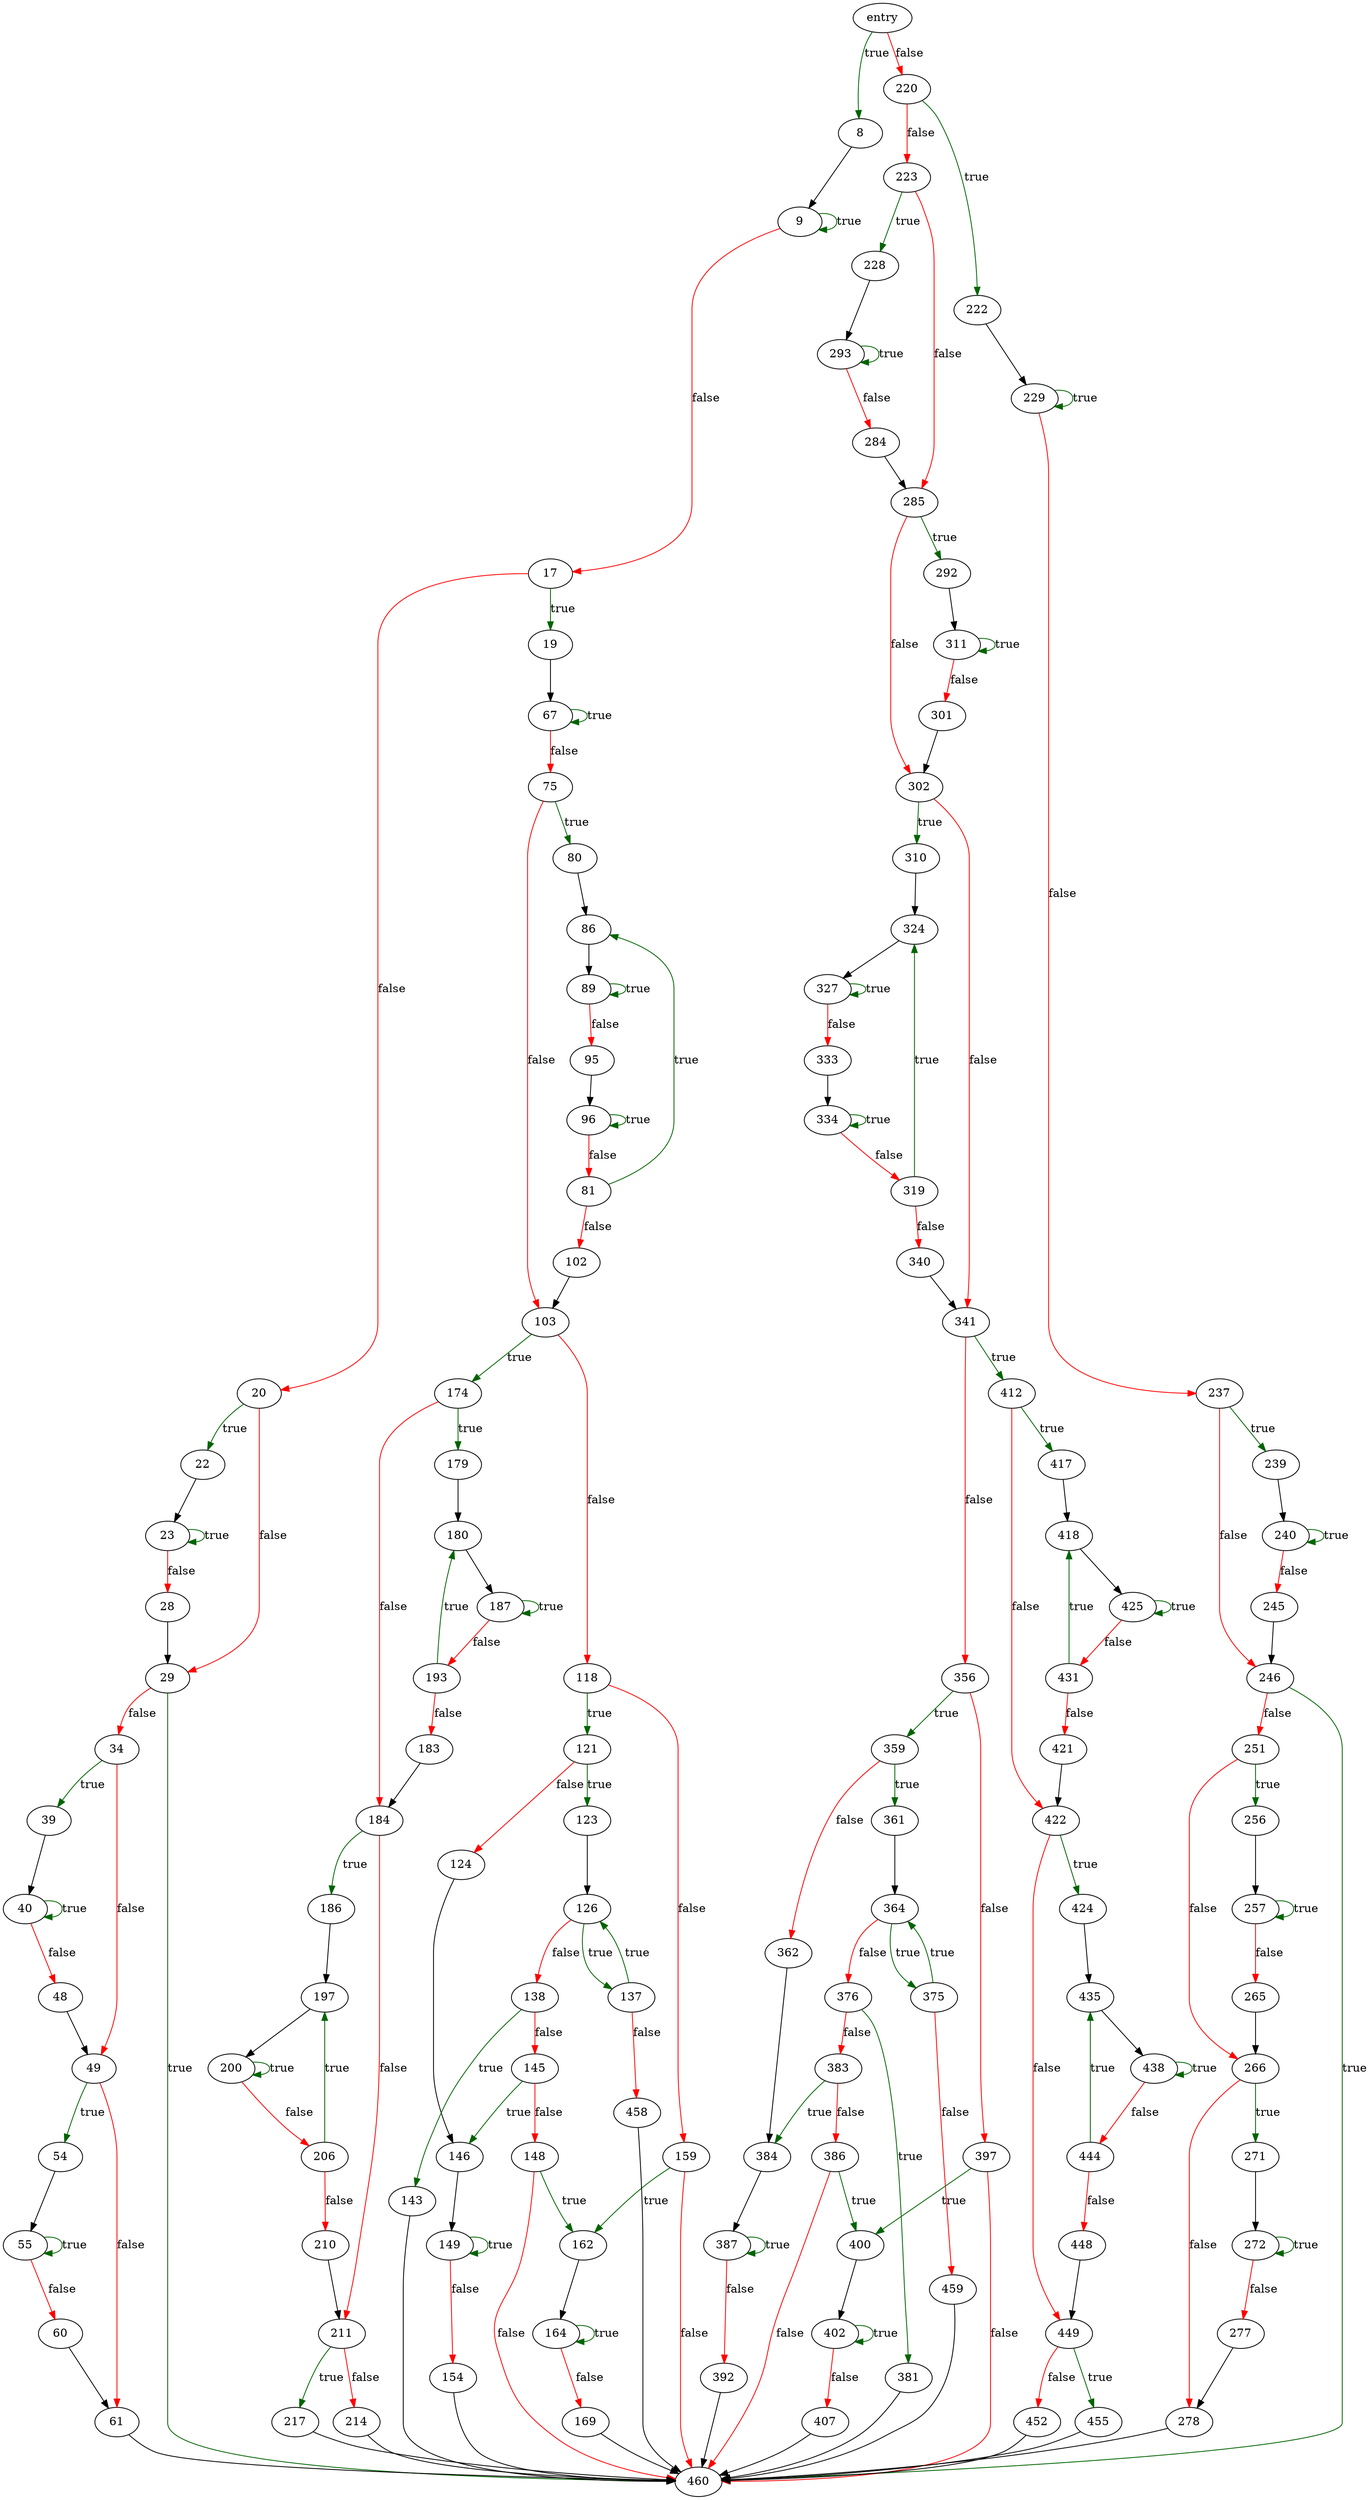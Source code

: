 digraph "strnumcmp" {
	// Node definitions.
	4 [label=entry];
	8;
	9;
	17;
	19;
	20;
	22;
	23;
	28;
	29;
	34;
	39;
	40;
	48;
	49;
	54;
	55;
	60;
	61;
	67;
	75;
	80;
	81;
	86;
	89;
	95;
	96;
	102;
	103;
	118;
	121;
	123;
	124;
	126;
	137;
	138;
	143;
	145;
	146;
	148;
	149;
	154;
	159;
	162;
	164;
	169;
	174;
	179;
	180;
	183;
	184;
	186;
	187;
	193;
	197;
	200;
	206;
	210;
	211;
	214;
	217;
	220;
	222;
	223;
	228;
	229;
	237;
	239;
	240;
	245;
	246;
	251;
	256;
	257;
	265;
	266;
	271;
	272;
	277;
	278;
	284;
	285;
	292;
	293;
	301;
	302;
	310;
	311;
	319;
	324;
	327;
	333;
	334;
	340;
	341;
	356;
	359;
	361;
	362;
	364;
	375;
	376;
	381;
	383;
	384;
	386;
	387;
	392;
	397;
	400;
	402;
	407;
	412;
	417;
	418;
	421;
	422;
	424;
	425;
	431;
	435;
	438;
	444;
	448;
	449;
	452;
	455;
	458;
	459;
	460;

	// Edge definitions.
	4 -> 8 [
		color=darkgreen
		label=true
	];
	4 -> 220 [
		color=red
		label=false
	];
	8 -> 9;
	9 -> 9 [
		color=darkgreen
		label=true
	];
	9 -> 17 [
		color=red
		label=false
	];
	17 -> 19 [
		color=darkgreen
		label=true
	];
	17 -> 20 [
		color=red
		label=false
	];
	19 -> 67;
	20 -> 22 [
		color=darkgreen
		label=true
	];
	20 -> 29 [
		color=red
		label=false
	];
	22 -> 23;
	23 -> 23 [
		color=darkgreen
		label=true
	];
	23 -> 28 [
		color=red
		label=false
	];
	28 -> 29;
	29 -> 34 [
		color=red
		label=false
	];
	29 -> 460 [
		color=darkgreen
		label=true
	];
	34 -> 39 [
		color=darkgreen
		label=true
	];
	34 -> 49 [
		color=red
		label=false
	];
	39 -> 40;
	40 -> 40 [
		color=darkgreen
		label=true
	];
	40 -> 48 [
		color=red
		label=false
	];
	48 -> 49;
	49 -> 54 [
		color=darkgreen
		label=true
	];
	49 -> 61 [
		color=red
		label=false
	];
	54 -> 55;
	55 -> 55 [
		color=darkgreen
		label=true
	];
	55 -> 60 [
		color=red
		label=false
	];
	60 -> 61;
	61 -> 460;
	67 -> 67 [
		color=darkgreen
		label=true
	];
	67 -> 75 [
		color=red
		label=false
	];
	75 -> 80 [
		color=darkgreen
		label=true
	];
	75 -> 103 [
		color=red
		label=false
	];
	80 -> 86;
	81 -> 86 [
		color=darkgreen
		label=true
	];
	81 -> 102 [
		color=red
		label=false
	];
	86 -> 89;
	89 -> 89 [
		color=darkgreen
		label=true
	];
	89 -> 95 [
		color=red
		label=false
	];
	95 -> 96;
	96 -> 81 [
		color=red
		label=false
	];
	96 -> 96 [
		color=darkgreen
		label=true
	];
	102 -> 103;
	103 -> 118 [
		color=red
		label=false
	];
	103 -> 174 [
		color=darkgreen
		label=true
	];
	118 -> 121 [
		color=darkgreen
		label=true
	];
	118 -> 159 [
		color=red
		label=false
	];
	121 -> 123 [
		color=darkgreen
		label=true
	];
	121 -> 124 [
		color=red
		label=false
	];
	123 -> 126;
	124 -> 146;
	126 -> 137 [
		color=darkgreen
		label=true
	];
	126 -> 138 [
		color=red
		label=false
	];
	137 -> 126 [
		color=darkgreen
		label=true
	];
	137 -> 458 [
		color=red
		label=false
	];
	138 -> 143 [
		color=darkgreen
		label=true
	];
	138 -> 145 [
		color=red
		label=false
	];
	143 -> 460;
	145 -> 146 [
		color=darkgreen
		label=true
	];
	145 -> 148 [
		color=red
		label=false
	];
	146 -> 149;
	148 -> 162 [
		color=darkgreen
		label=true
	];
	148 -> 460 [
		color=red
		label=false
	];
	149 -> 149 [
		color=darkgreen
		label=true
	];
	149 -> 154 [
		color=red
		label=false
	];
	154 -> 460;
	159 -> 162 [
		color=darkgreen
		label=true
	];
	159 -> 460 [
		color=red
		label=false
	];
	162 -> 164;
	164 -> 164 [
		color=darkgreen
		label=true
	];
	164 -> 169 [
		color=red
		label=false
	];
	169 -> 460;
	174 -> 179 [
		color=darkgreen
		label=true
	];
	174 -> 184 [
		color=red
		label=false
	];
	179 -> 180;
	180 -> 187;
	183 -> 184;
	184 -> 186 [
		color=darkgreen
		label=true
	];
	184 -> 211 [
		color=red
		label=false
	];
	186 -> 197;
	187 -> 187 [
		color=darkgreen
		label=true
	];
	187 -> 193 [
		color=red
		label=false
	];
	193 -> 180 [
		color=darkgreen
		label=true
	];
	193 -> 183 [
		color=red
		label=false
	];
	197 -> 200;
	200 -> 200 [
		color=darkgreen
		label=true
	];
	200 -> 206 [
		color=red
		label=false
	];
	206 -> 197 [
		color=darkgreen
		label=true
	];
	206 -> 210 [
		color=red
		label=false
	];
	210 -> 211;
	211 -> 214 [
		color=red
		label=false
	];
	211 -> 217 [
		color=darkgreen
		label=true
	];
	214 -> 460;
	217 -> 460;
	220 -> 222 [
		color=darkgreen
		label=true
	];
	220 -> 223 [
		color=red
		label=false
	];
	222 -> 229;
	223 -> 228 [
		color=darkgreen
		label=true
	];
	223 -> 285 [
		color=red
		label=false
	];
	228 -> 293;
	229 -> 229 [
		color=darkgreen
		label=true
	];
	229 -> 237 [
		color=red
		label=false
	];
	237 -> 239 [
		color=darkgreen
		label=true
	];
	237 -> 246 [
		color=red
		label=false
	];
	239 -> 240;
	240 -> 240 [
		color=darkgreen
		label=true
	];
	240 -> 245 [
		color=red
		label=false
	];
	245 -> 246;
	246 -> 251 [
		color=red
		label=false
	];
	246 -> 460 [
		color=darkgreen
		label=true
	];
	251 -> 256 [
		color=darkgreen
		label=true
	];
	251 -> 266 [
		color=red
		label=false
	];
	256 -> 257;
	257 -> 257 [
		color=darkgreen
		label=true
	];
	257 -> 265 [
		color=red
		label=false
	];
	265 -> 266;
	266 -> 271 [
		color=darkgreen
		label=true
	];
	266 -> 278 [
		color=red
		label=false
	];
	271 -> 272;
	272 -> 272 [
		color=darkgreen
		label=true
	];
	272 -> 277 [
		color=red
		label=false
	];
	277 -> 278;
	278 -> 460;
	284 -> 285;
	285 -> 292 [
		color=darkgreen
		label=true
	];
	285 -> 302 [
		color=red
		label=false
	];
	292 -> 311;
	293 -> 284 [
		color=red
		label=false
	];
	293 -> 293 [
		color=darkgreen
		label=true
	];
	301 -> 302;
	302 -> 310 [
		color=darkgreen
		label=true
	];
	302 -> 341 [
		color=red
		label=false
	];
	310 -> 324;
	311 -> 301 [
		color=red
		label=false
	];
	311 -> 311 [
		color=darkgreen
		label=true
	];
	319 -> 324 [
		color=darkgreen
		label=true
	];
	319 -> 340 [
		color=red
		label=false
	];
	324 -> 327;
	327 -> 327 [
		color=darkgreen
		label=true
	];
	327 -> 333 [
		color=red
		label=false
	];
	333 -> 334;
	334 -> 319 [
		color=red
		label=false
	];
	334 -> 334 [
		color=darkgreen
		label=true
	];
	340 -> 341;
	341 -> 356 [
		color=red
		label=false
	];
	341 -> 412 [
		color=darkgreen
		label=true
	];
	356 -> 359 [
		color=darkgreen
		label=true
	];
	356 -> 397 [
		color=red
		label=false
	];
	359 -> 361 [
		color=darkgreen
		label=true
	];
	359 -> 362 [
		color=red
		label=false
	];
	361 -> 364;
	362 -> 384;
	364 -> 375 [
		color=darkgreen
		label=true
	];
	364 -> 376 [
		color=red
		label=false
	];
	375 -> 364 [
		color=darkgreen
		label=true
	];
	375 -> 459 [
		color=red
		label=false
	];
	376 -> 381 [
		color=darkgreen
		label=true
	];
	376 -> 383 [
		color=red
		label=false
	];
	381 -> 460;
	383 -> 384 [
		color=darkgreen
		label=true
	];
	383 -> 386 [
		color=red
		label=false
	];
	384 -> 387;
	386 -> 400 [
		color=darkgreen
		label=true
	];
	386 -> 460 [
		color=red
		label=false
	];
	387 -> 387 [
		color=darkgreen
		label=true
	];
	387 -> 392 [
		color=red
		label=false
	];
	392 -> 460;
	397 -> 400 [
		color=darkgreen
		label=true
	];
	397 -> 460 [
		color=red
		label=false
	];
	400 -> 402;
	402 -> 402 [
		color=darkgreen
		label=true
	];
	402 -> 407 [
		color=red
		label=false
	];
	407 -> 460;
	412 -> 417 [
		color=darkgreen
		label=true
	];
	412 -> 422 [
		color=red
		label=false
	];
	417 -> 418;
	418 -> 425;
	421 -> 422;
	422 -> 424 [
		color=darkgreen
		label=true
	];
	422 -> 449 [
		color=red
		label=false
	];
	424 -> 435;
	425 -> 425 [
		color=darkgreen
		label=true
	];
	425 -> 431 [
		color=red
		label=false
	];
	431 -> 418 [
		color=darkgreen
		label=true
	];
	431 -> 421 [
		color=red
		label=false
	];
	435 -> 438;
	438 -> 438 [
		color=darkgreen
		label=true
	];
	438 -> 444 [
		color=red
		label=false
	];
	444 -> 435 [
		color=darkgreen
		label=true
	];
	444 -> 448 [
		color=red
		label=false
	];
	448 -> 449;
	449 -> 452 [
		color=red
		label=false
	];
	449 -> 455 [
		color=darkgreen
		label=true
	];
	452 -> 460;
	455 -> 460;
	458 -> 460;
	459 -> 460;
}